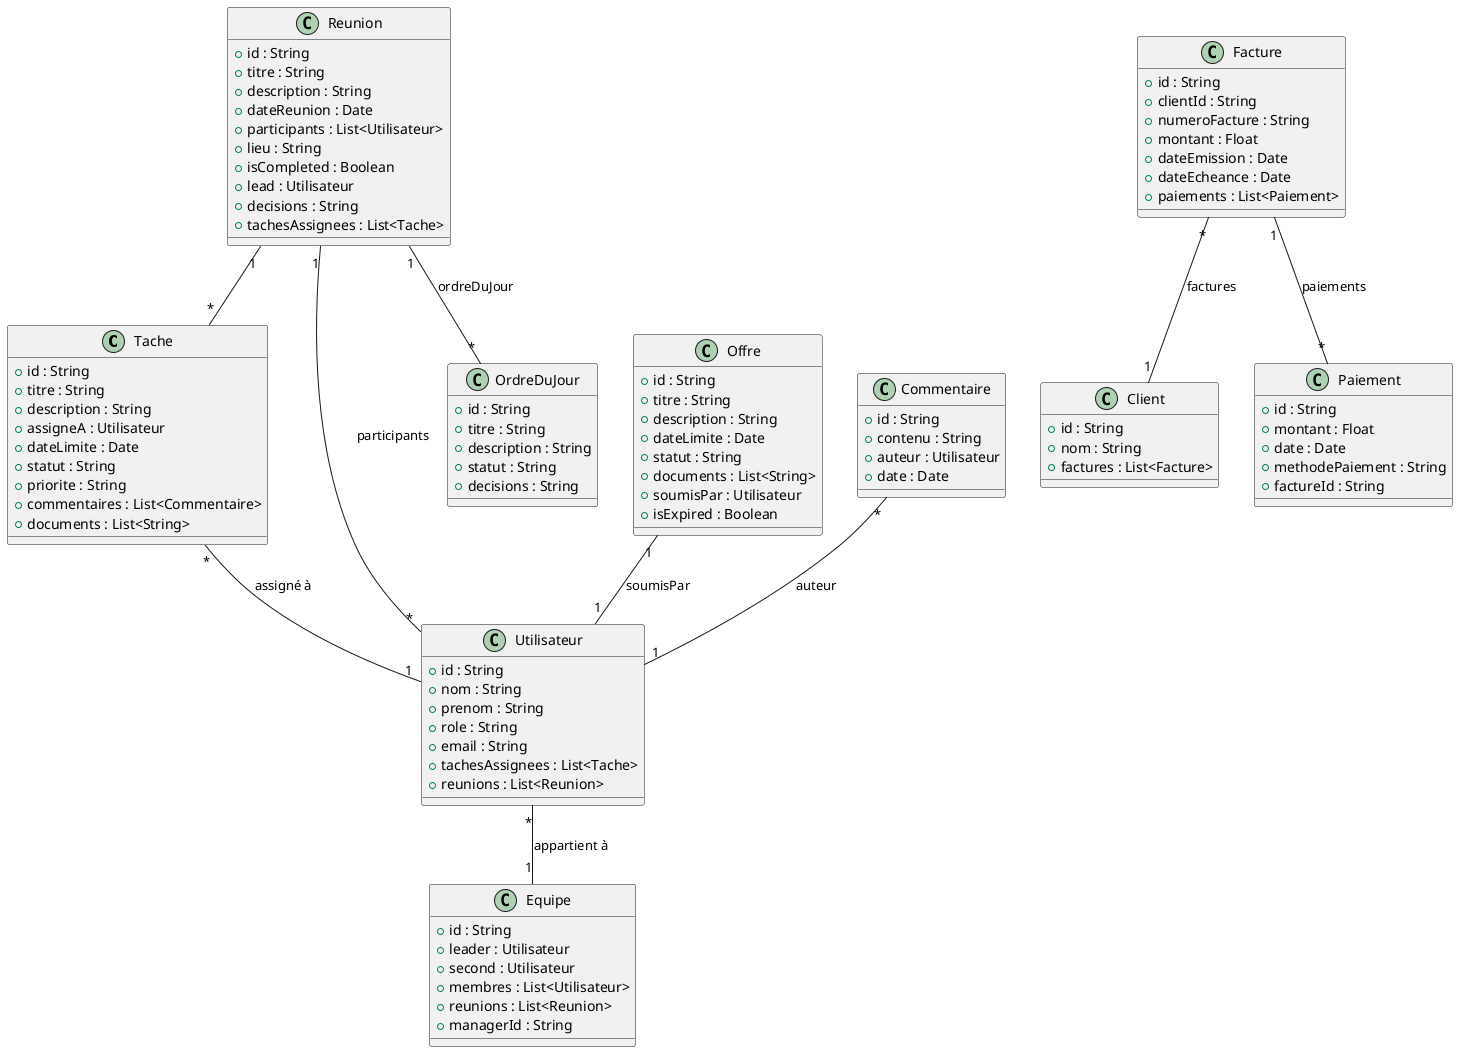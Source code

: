 @startuml
class Tache {
  +id : String
  +titre : String
  +description : String
  +assigneA : Utilisateur
  +dateLimite : Date
  +statut : String
  +priorite : String
  +commentaires : List<Commentaire>
  +documents : List<String>
}

class Reunion {
  +id : String
  +titre : String
  +description : String
  +dateReunion : Date
  +participants : List<Utilisateur>
  +lieu : String
  +isCompleted : Boolean
  +lead : Utilisateur
  +decisions : String
  +tachesAssignees : List<Tache>
}

class Utilisateur {
  +id : String
  +nom : String
  +prenom : String
  +role : String
  +email : String
  +tachesAssignees : List<Tache>
  +reunions : List<Reunion>
}

class Offre {
  +id : String
  +titre : String
  +description : String
  +dateLimite : Date
  +statut : String
  +documents : List<String>
  +soumisPar : Utilisateur
  +isExpired : Boolean
}

class Client {
  +id : String
  +nom : String
  +factures : List<Facture>
}

class Commentaire {
  +id : String
  +contenu : String
  +auteur : Utilisateur
  +date : Date
}

class Equipe {
  +id : String
  +leader : Utilisateur
  +second : Utilisateur
  +membres : List<Utilisateur>
  +reunions : List<Reunion>
  +managerId : String
}

class Facture {
  +id : String
  +clientId : String
  +numeroFacture : String
  +montant : Float
  +dateEmission : Date
  +dateEcheance : Date
  +paiements : List<Paiement>
}

class OrdreDuJour {
  +id : String
  +titre : String
  +description : String
  +statut : String
  +decisions : String
}

class Paiement {
  +id : String
  +montant : Float
  +date : Date
  +methodePaiement : String
  +factureId : String
}

' Relations entre les classes
Reunion "1" -- "*" Tache
Reunion "1" -- "*" Utilisateur : participants
Reunion "1" -- "*" OrdreDuJour : ordreDuJour

Tache "*" -- "1" Utilisateur : assigné à
Commentaire "*" -- "1" Utilisateur : auteur
Utilisateur "*" -- "1" Equipe : appartient à

Offre "1" -- "1" Utilisateur : soumisPar
Facture "1" -- "*" Paiement : paiements
Facture "*" -- "1" Client : factures
@enduml
